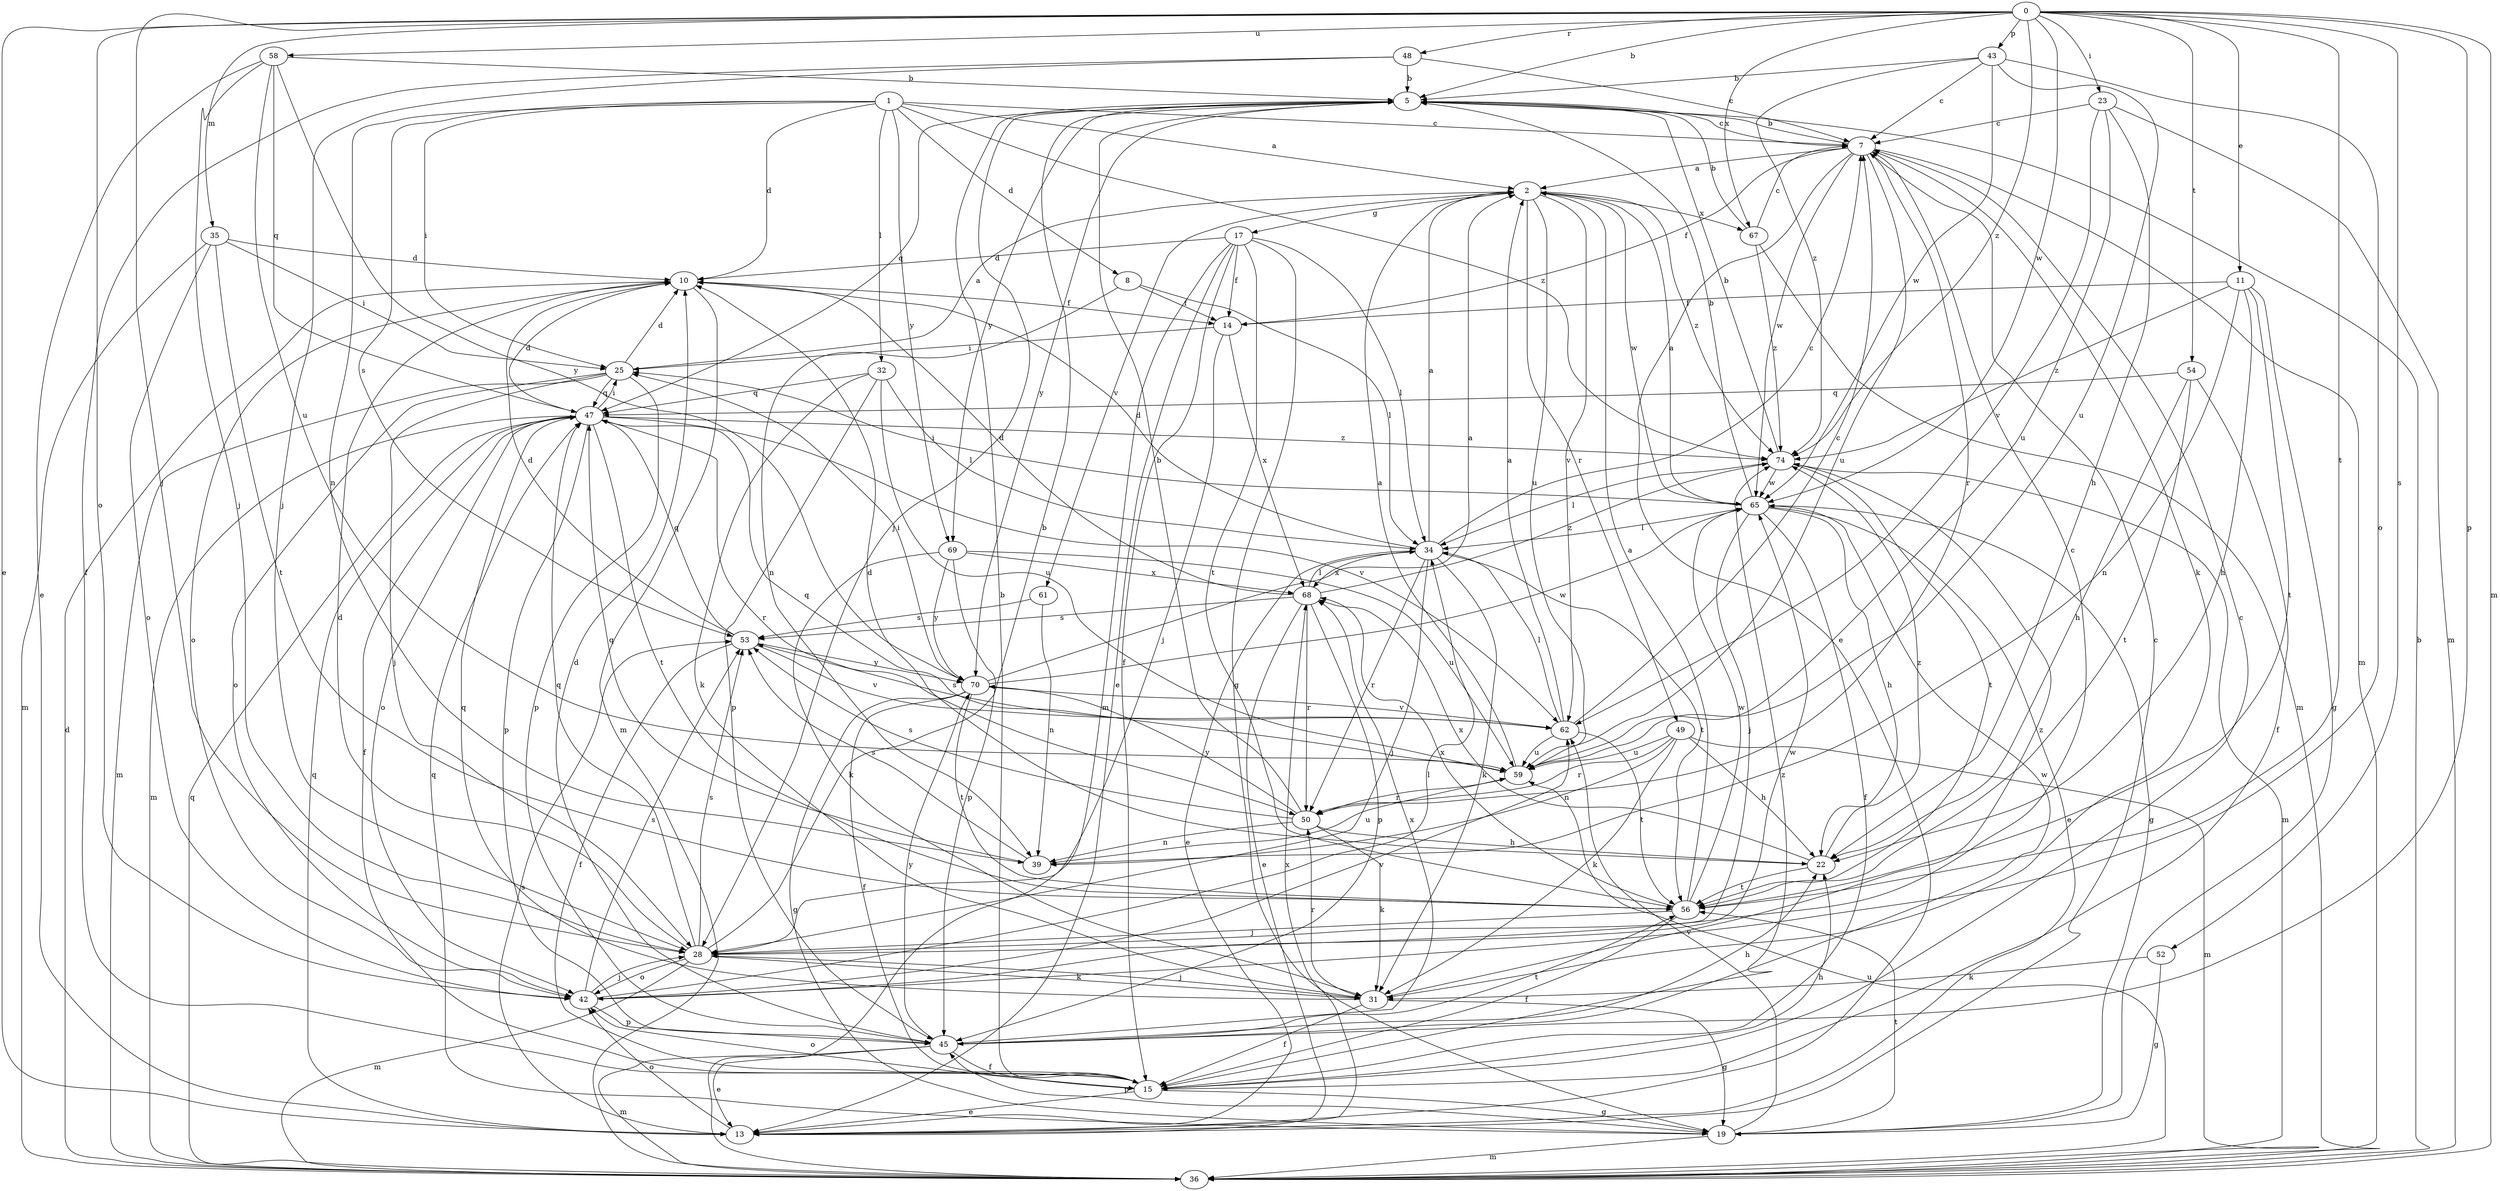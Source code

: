 strict digraph  {
0;
1;
2;
5;
7;
8;
10;
11;
13;
14;
15;
17;
19;
22;
23;
25;
28;
31;
32;
34;
35;
36;
39;
42;
43;
45;
47;
48;
49;
50;
52;
53;
54;
56;
58;
59;
61;
62;
65;
67;
68;
69;
70;
74;
0 -> 5  [label=b];
0 -> 11  [label=e];
0 -> 13  [label=e];
0 -> 23  [label=i];
0 -> 28  [label=j];
0 -> 35  [label=m];
0 -> 36  [label=m];
0 -> 42  [label=o];
0 -> 43  [label=p];
0 -> 45  [label=p];
0 -> 48  [label=r];
0 -> 52  [label=s];
0 -> 54  [label=t];
0 -> 56  [label=t];
0 -> 58  [label=u];
0 -> 65  [label=w];
0 -> 67  [label=x];
0 -> 74  [label=z];
1 -> 2  [label=a];
1 -> 7  [label=c];
1 -> 8  [label=d];
1 -> 10  [label=d];
1 -> 25  [label=i];
1 -> 32  [label=l];
1 -> 39  [label=n];
1 -> 53  [label=s];
1 -> 69  [label=y];
1 -> 74  [label=z];
2 -> 17  [label=g];
2 -> 49  [label=r];
2 -> 59  [label=u];
2 -> 61  [label=v];
2 -> 62  [label=v];
2 -> 65  [label=w];
2 -> 67  [label=x];
2 -> 74  [label=z];
5 -> 7  [label=c];
5 -> 28  [label=j];
5 -> 47  [label=q];
5 -> 69  [label=y];
5 -> 70  [label=y];
7 -> 2  [label=a];
7 -> 5  [label=b];
7 -> 13  [label=e];
7 -> 14  [label=f];
7 -> 31  [label=k];
7 -> 36  [label=m];
7 -> 50  [label=r];
7 -> 59  [label=u];
7 -> 65  [label=w];
8 -> 14  [label=f];
8 -> 34  [label=l];
8 -> 39  [label=n];
10 -> 14  [label=f];
10 -> 36  [label=m];
10 -> 42  [label=o];
11 -> 14  [label=f];
11 -> 19  [label=g];
11 -> 22  [label=h];
11 -> 39  [label=n];
11 -> 56  [label=t];
11 -> 74  [label=z];
13 -> 7  [label=c];
13 -> 42  [label=o];
13 -> 47  [label=q];
13 -> 53  [label=s];
13 -> 68  [label=x];
14 -> 25  [label=i];
14 -> 28  [label=j];
14 -> 68  [label=x];
15 -> 5  [label=b];
15 -> 7  [label=c];
15 -> 13  [label=e];
15 -> 19  [label=g];
15 -> 22  [label=h];
15 -> 42  [label=o];
15 -> 74  [label=z];
17 -> 10  [label=d];
17 -> 13  [label=e];
17 -> 14  [label=f];
17 -> 15  [label=f];
17 -> 19  [label=g];
17 -> 34  [label=l];
17 -> 36  [label=m];
17 -> 56  [label=t];
19 -> 36  [label=m];
19 -> 45  [label=p];
19 -> 47  [label=q];
19 -> 56  [label=t];
19 -> 62  [label=v];
22 -> 10  [label=d];
22 -> 56  [label=t];
22 -> 68  [label=x];
22 -> 74  [label=z];
23 -> 7  [label=c];
23 -> 22  [label=h];
23 -> 36  [label=m];
23 -> 59  [label=u];
23 -> 62  [label=v];
25 -> 2  [label=a];
25 -> 10  [label=d];
25 -> 28  [label=j];
25 -> 36  [label=m];
25 -> 42  [label=o];
25 -> 45  [label=p];
25 -> 47  [label=q];
28 -> 5  [label=b];
28 -> 7  [label=c];
28 -> 10  [label=d];
28 -> 31  [label=k];
28 -> 36  [label=m];
28 -> 42  [label=o];
28 -> 47  [label=q];
28 -> 53  [label=s];
31 -> 15  [label=f];
31 -> 19  [label=g];
31 -> 28  [label=j];
31 -> 47  [label=q];
31 -> 50  [label=r];
31 -> 74  [label=z];
32 -> 31  [label=k];
32 -> 34  [label=l];
32 -> 45  [label=p];
32 -> 47  [label=q];
32 -> 59  [label=u];
34 -> 2  [label=a];
34 -> 7  [label=c];
34 -> 10  [label=d];
34 -> 13  [label=e];
34 -> 28  [label=j];
34 -> 31  [label=k];
34 -> 50  [label=r];
34 -> 56  [label=t];
34 -> 68  [label=x];
35 -> 10  [label=d];
35 -> 25  [label=i];
35 -> 36  [label=m];
35 -> 42  [label=o];
35 -> 56  [label=t];
36 -> 5  [label=b];
36 -> 10  [label=d];
36 -> 47  [label=q];
36 -> 59  [label=u];
39 -> 47  [label=q];
39 -> 53  [label=s];
39 -> 59  [label=u];
42 -> 28  [label=j];
42 -> 34  [label=l];
42 -> 45  [label=p];
42 -> 53  [label=s];
42 -> 62  [label=v];
42 -> 65  [label=w];
43 -> 5  [label=b];
43 -> 7  [label=c];
43 -> 42  [label=o];
43 -> 59  [label=u];
43 -> 65  [label=w];
43 -> 74  [label=z];
45 -> 10  [label=d];
45 -> 13  [label=e];
45 -> 15  [label=f];
45 -> 22  [label=h];
45 -> 36  [label=m];
45 -> 56  [label=t];
45 -> 65  [label=w];
45 -> 68  [label=x];
45 -> 70  [label=y];
47 -> 10  [label=d];
47 -> 15  [label=f];
47 -> 25  [label=i];
47 -> 36  [label=m];
47 -> 42  [label=o];
47 -> 45  [label=p];
47 -> 50  [label=r];
47 -> 56  [label=t];
47 -> 62  [label=v];
47 -> 74  [label=z];
48 -> 5  [label=b];
48 -> 7  [label=c];
48 -> 15  [label=f];
48 -> 28  [label=j];
49 -> 22  [label=h];
49 -> 31  [label=k];
49 -> 36  [label=m];
49 -> 39  [label=n];
49 -> 50  [label=r];
49 -> 59  [label=u];
50 -> 5  [label=b];
50 -> 22  [label=h];
50 -> 31  [label=k];
50 -> 39  [label=n];
50 -> 53  [label=s];
50 -> 70  [label=y];
52 -> 19  [label=g];
52 -> 31  [label=k];
53 -> 10  [label=d];
53 -> 15  [label=f];
53 -> 47  [label=q];
53 -> 62  [label=v];
53 -> 70  [label=y];
54 -> 15  [label=f];
54 -> 22  [label=h];
54 -> 47  [label=q];
54 -> 56  [label=t];
56 -> 2  [label=a];
56 -> 15  [label=f];
56 -> 28  [label=j];
56 -> 65  [label=w];
56 -> 68  [label=x];
58 -> 5  [label=b];
58 -> 13  [label=e];
58 -> 28  [label=j];
58 -> 47  [label=q];
58 -> 59  [label=u];
58 -> 70  [label=y];
59 -> 2  [label=a];
59 -> 47  [label=q];
59 -> 50  [label=r];
61 -> 39  [label=n];
61 -> 53  [label=s];
62 -> 2  [label=a];
62 -> 7  [label=c];
62 -> 34  [label=l];
62 -> 53  [label=s];
62 -> 56  [label=t];
62 -> 59  [label=u];
65 -> 2  [label=a];
65 -> 5  [label=b];
65 -> 13  [label=e];
65 -> 15  [label=f];
65 -> 19  [label=g];
65 -> 22  [label=h];
65 -> 25  [label=i];
65 -> 28  [label=j];
65 -> 34  [label=l];
67 -> 5  [label=b];
67 -> 7  [label=c];
67 -> 36  [label=m];
67 -> 74  [label=z];
68 -> 10  [label=d];
68 -> 13  [label=e];
68 -> 34  [label=l];
68 -> 45  [label=p];
68 -> 50  [label=r];
68 -> 53  [label=s];
68 -> 74  [label=z];
69 -> 31  [label=k];
69 -> 45  [label=p];
69 -> 59  [label=u];
69 -> 68  [label=x];
69 -> 70  [label=y];
70 -> 2  [label=a];
70 -> 15  [label=f];
70 -> 19  [label=g];
70 -> 25  [label=i];
70 -> 56  [label=t];
70 -> 62  [label=v];
70 -> 65  [label=w];
74 -> 5  [label=b];
74 -> 34  [label=l];
74 -> 36  [label=m];
74 -> 56  [label=t];
74 -> 65  [label=w];
}
